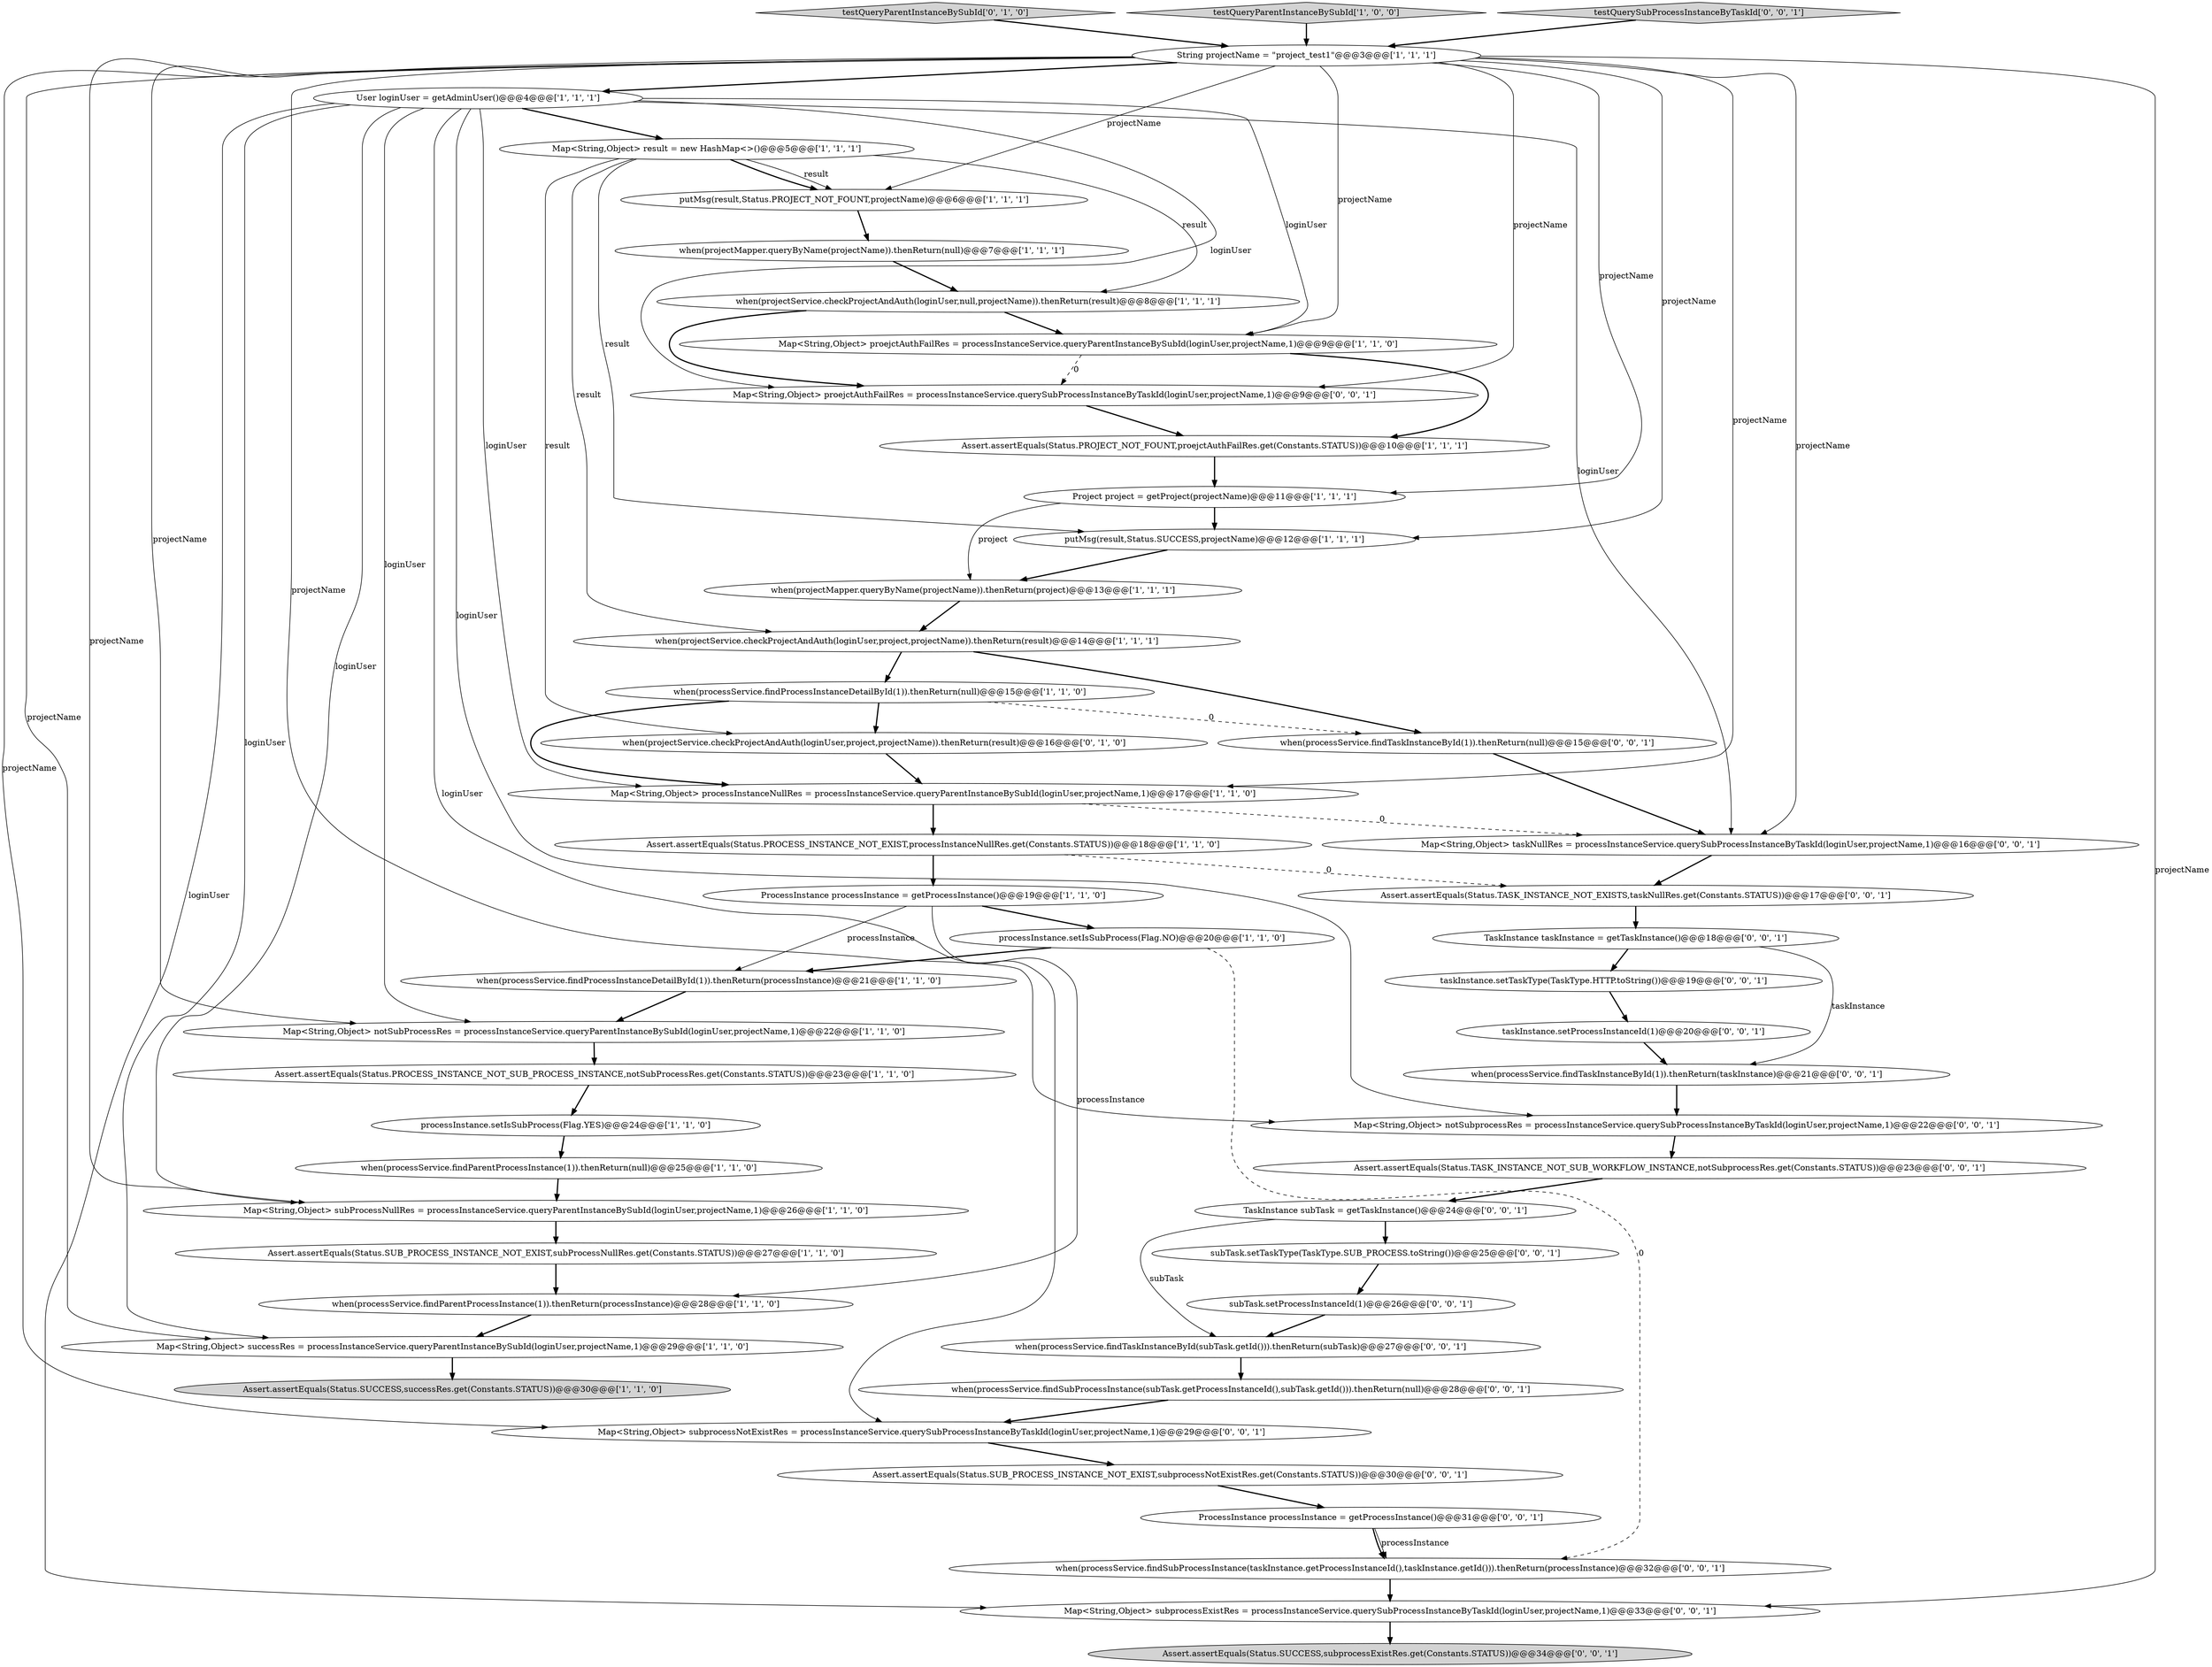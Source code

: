 digraph {
11 [style = filled, label = "when(projectMapper.queryByName(projectName)).thenReturn(null)@@@7@@@['1', '1', '1']", fillcolor = white, shape = ellipse image = "AAA0AAABBB1BBB"];
41 [style = filled, label = "Map<String,Object> notSubprocessRes = processInstanceService.querySubProcessInstanceByTaskId(loginUser,projectName,1)@@@22@@@['0', '0', '1']", fillcolor = white, shape = ellipse image = "AAA0AAABBB3BBB"];
28 [style = filled, label = "testQueryParentInstanceBySubId['0', '1', '0']", fillcolor = lightgray, shape = diamond image = "AAA0AAABBB2BBB"];
44 [style = filled, label = "when(processService.findTaskInstanceById(subTask.getId())).thenReturn(subTask)@@@27@@@['0', '0', '1']", fillcolor = white, shape = ellipse image = "AAA0AAABBB3BBB"];
8 [style = filled, label = "Assert.assertEquals(Status.SUCCESS,successRes.get(Constants.STATUS))@@@30@@@['1', '1', '0']", fillcolor = lightgray, shape = ellipse image = "AAA0AAABBB1BBB"];
34 [style = filled, label = "when(processService.findTaskInstanceById(1)).thenReturn(taskInstance)@@@21@@@['0', '0', '1']", fillcolor = white, shape = ellipse image = "AAA0AAABBB3BBB"];
47 [style = filled, label = "TaskInstance subTask = getTaskInstance()@@@24@@@['0', '0', '1']", fillcolor = white, shape = ellipse image = "AAA0AAABBB3BBB"];
22 [style = filled, label = "Map<String,Object> processInstanceNullRes = processInstanceService.queryParentInstanceBySubId(loginUser,projectName,1)@@@17@@@['1', '1', '0']", fillcolor = white, shape = ellipse image = "AAA0AAABBB1BBB"];
13 [style = filled, label = "when(projectMapper.queryByName(projectName)).thenReturn(project)@@@13@@@['1', '1', '1']", fillcolor = white, shape = ellipse image = "AAA0AAABBB1BBB"];
35 [style = filled, label = "Map<String,Object> proejctAuthFailRes = processInstanceService.querySubProcessInstanceByTaskId(loginUser,projectName,1)@@@9@@@['0', '0', '1']", fillcolor = white, shape = ellipse image = "AAA0AAABBB3BBB"];
9 [style = filled, label = "when(projectService.checkProjectAndAuth(loginUser,null,projectName)).thenReturn(result)@@@8@@@['1', '1', '1']", fillcolor = white, shape = ellipse image = "AAA0AAABBB1BBB"];
10 [style = filled, label = "testQueryParentInstanceBySubId['1', '0', '0']", fillcolor = lightgray, shape = diamond image = "AAA0AAABBB1BBB"];
20 [style = filled, label = "when(projectService.checkProjectAndAuth(loginUser,project,projectName)).thenReturn(result)@@@14@@@['1', '1', '1']", fillcolor = white, shape = ellipse image = "AAA0AAABBB1BBB"];
25 [style = filled, label = "when(processService.findProcessInstanceDetailById(1)).thenReturn(null)@@@15@@@['1', '1', '0']", fillcolor = white, shape = ellipse image = "AAA0AAABBB1BBB"];
32 [style = filled, label = "TaskInstance taskInstance = getTaskInstance()@@@18@@@['0', '0', '1']", fillcolor = white, shape = ellipse image = "AAA0AAABBB3BBB"];
36 [style = filled, label = "Map<String,Object> subprocessNotExistRes = processInstanceService.querySubProcessInstanceByTaskId(loginUser,projectName,1)@@@29@@@['0', '0', '1']", fillcolor = white, shape = ellipse image = "AAA0AAABBB3BBB"];
2 [style = filled, label = "Map<String,Object> subProcessNullRes = processInstanceService.queryParentInstanceBySubId(loginUser,projectName,1)@@@26@@@['1', '1', '0']", fillcolor = white, shape = ellipse image = "AAA0AAABBB1BBB"];
24 [style = filled, label = "Assert.assertEquals(Status.PROCESS_INSTANCE_NOT_SUB_PROCESS_INSTANCE,notSubProcessRes.get(Constants.STATUS))@@@23@@@['1', '1', '0']", fillcolor = white, shape = ellipse image = "AAA0AAABBB1BBB"];
33 [style = filled, label = "ProcessInstance processInstance = getProcessInstance()@@@31@@@['0', '0', '1']", fillcolor = white, shape = ellipse image = "AAA0AAABBB3BBB"];
45 [style = filled, label = "Assert.assertEquals(Status.TASK_INSTANCE_NOT_SUB_WORKFLOW_INSTANCE,notSubprocessRes.get(Constants.STATUS))@@@23@@@['0', '0', '1']", fillcolor = white, shape = ellipse image = "AAA0AAABBB3BBB"];
5 [style = filled, label = "putMsg(result,Status.SUCCESS,projectName)@@@12@@@['1', '1', '1']", fillcolor = white, shape = ellipse image = "AAA0AAABBB1BBB"];
0 [style = filled, label = "User loginUser = getAdminUser()@@@4@@@['1', '1', '1']", fillcolor = white, shape = ellipse image = "AAA0AAABBB1BBB"];
29 [style = filled, label = "when(projectService.checkProjectAndAuth(loginUser,project,projectName)).thenReturn(result)@@@16@@@['0', '1', '0']", fillcolor = white, shape = ellipse image = "AAA1AAABBB2BBB"];
3 [style = filled, label = "when(processService.findParentProcessInstance(1)).thenReturn(processInstance)@@@28@@@['1', '1', '0']", fillcolor = white, shape = ellipse image = "AAA0AAABBB1BBB"];
49 [style = filled, label = "subTask.setTaskType(TaskType.SUB_PROCESS.toString())@@@25@@@['0', '0', '1']", fillcolor = white, shape = ellipse image = "AAA0AAABBB3BBB"];
48 [style = filled, label = "Assert.assertEquals(Status.TASK_INSTANCE_NOT_EXISTS,taskNullRes.get(Constants.STATUS))@@@17@@@['0', '0', '1']", fillcolor = white, shape = ellipse image = "AAA0AAABBB3BBB"];
4 [style = filled, label = "Assert.assertEquals(Status.SUB_PROCESS_INSTANCE_NOT_EXIST,subProcessNullRes.get(Constants.STATUS))@@@27@@@['1', '1', '0']", fillcolor = white, shape = ellipse image = "AAA0AAABBB1BBB"];
18 [style = filled, label = "Map<String,Object> successRes = processInstanceService.queryParentInstanceBySubId(loginUser,projectName,1)@@@29@@@['1', '1', '0']", fillcolor = white, shape = ellipse image = "AAA0AAABBB1BBB"];
46 [style = filled, label = "taskInstance.setProcessInstanceId(1)@@@20@@@['0', '0', '1']", fillcolor = white, shape = ellipse image = "AAA0AAABBB3BBB"];
16 [style = filled, label = "String projectName = \"project_test1\"@@@3@@@['1', '1', '1']", fillcolor = white, shape = ellipse image = "AAA0AAABBB1BBB"];
38 [style = filled, label = "subTask.setProcessInstanceId(1)@@@26@@@['0', '0', '1']", fillcolor = white, shape = ellipse image = "AAA0AAABBB3BBB"];
42 [style = filled, label = "when(processService.findTaskInstanceById(1)).thenReturn(null)@@@15@@@['0', '0', '1']", fillcolor = white, shape = ellipse image = "AAA0AAABBB3BBB"];
51 [style = filled, label = "testQuerySubProcessInstanceByTaskId['0', '0', '1']", fillcolor = lightgray, shape = diamond image = "AAA0AAABBB3BBB"];
1 [style = filled, label = "Map<String,Object> notSubProcessRes = processInstanceService.queryParentInstanceBySubId(loginUser,projectName,1)@@@22@@@['1', '1', '0']", fillcolor = white, shape = ellipse image = "AAA0AAABBB1BBB"];
19 [style = filled, label = "putMsg(result,Status.PROJECT_NOT_FOUNT,projectName)@@@6@@@['1', '1', '1']", fillcolor = white, shape = ellipse image = "AAA0AAABBB1BBB"];
14 [style = filled, label = "when(processService.findParentProcessInstance(1)).thenReturn(null)@@@25@@@['1', '1', '0']", fillcolor = white, shape = ellipse image = "AAA0AAABBB1BBB"];
26 [style = filled, label = "Map<String,Object> result = new HashMap<>()@@@5@@@['1', '1', '1']", fillcolor = white, shape = ellipse image = "AAA0AAABBB1BBB"];
30 [style = filled, label = "Assert.assertEquals(Status.SUB_PROCESS_INSTANCE_NOT_EXIST,subprocessNotExistRes.get(Constants.STATUS))@@@30@@@['0', '0', '1']", fillcolor = white, shape = ellipse image = "AAA0AAABBB3BBB"];
15 [style = filled, label = "when(processService.findProcessInstanceDetailById(1)).thenReturn(processInstance)@@@21@@@['1', '1', '0']", fillcolor = white, shape = ellipse image = "AAA0AAABBB1BBB"];
39 [style = filled, label = "when(processService.findSubProcessInstance(taskInstance.getProcessInstanceId(),taskInstance.getId())).thenReturn(processInstance)@@@32@@@['0', '0', '1']", fillcolor = white, shape = ellipse image = "AAA0AAABBB3BBB"];
50 [style = filled, label = "when(processService.findSubProcessInstance(subTask.getProcessInstanceId(),subTask.getId())).thenReturn(null)@@@28@@@['0', '0', '1']", fillcolor = white, shape = ellipse image = "AAA0AAABBB3BBB"];
43 [style = filled, label = "Map<String,Object> taskNullRes = processInstanceService.querySubProcessInstanceByTaskId(loginUser,projectName,1)@@@16@@@['0', '0', '1']", fillcolor = white, shape = ellipse image = "AAA0AAABBB3BBB"];
31 [style = filled, label = "Assert.assertEquals(Status.SUCCESS,subprocessExistRes.get(Constants.STATUS))@@@34@@@['0', '0', '1']", fillcolor = lightgray, shape = ellipse image = "AAA0AAABBB3BBB"];
23 [style = filled, label = "Map<String,Object> proejctAuthFailRes = processInstanceService.queryParentInstanceBySubId(loginUser,projectName,1)@@@9@@@['1', '1', '0']", fillcolor = white, shape = ellipse image = "AAA0AAABBB1BBB"];
17 [style = filled, label = "ProcessInstance processInstance = getProcessInstance()@@@19@@@['1', '1', '0']", fillcolor = white, shape = ellipse image = "AAA0AAABBB1BBB"];
6 [style = filled, label = "Assert.assertEquals(Status.PROCESS_INSTANCE_NOT_EXIST,processInstanceNullRes.get(Constants.STATUS))@@@18@@@['1', '1', '0']", fillcolor = white, shape = ellipse image = "AAA0AAABBB1BBB"];
37 [style = filled, label = "taskInstance.setTaskType(TaskType.HTTP.toString())@@@19@@@['0', '0', '1']", fillcolor = white, shape = ellipse image = "AAA0AAABBB3BBB"];
40 [style = filled, label = "Map<String,Object> subprocessExistRes = processInstanceService.querySubProcessInstanceByTaskId(loginUser,projectName,1)@@@33@@@['0', '0', '1']", fillcolor = white, shape = ellipse image = "AAA0AAABBB3BBB"];
27 [style = filled, label = "processInstance.setIsSubProcess(Flag.NO)@@@20@@@['1', '1', '0']", fillcolor = white, shape = ellipse image = "AAA0AAABBB1BBB"];
21 [style = filled, label = "processInstance.setIsSubProcess(Flag.YES)@@@24@@@['1', '1', '0']", fillcolor = white, shape = ellipse image = "AAA0AAABBB1BBB"];
7 [style = filled, label = "Assert.assertEquals(Status.PROJECT_NOT_FOUNT,proejctAuthFailRes.get(Constants.STATUS))@@@10@@@['1', '1', '1']", fillcolor = white, shape = ellipse image = "AAA0AAABBB1BBB"];
12 [style = filled, label = "Project project = getProject(projectName)@@@11@@@['1', '1', '1']", fillcolor = white, shape = ellipse image = "AAA0AAABBB1BBB"];
24->21 [style = bold, label=""];
28->16 [style = bold, label=""];
15->1 [style = bold, label=""];
2->4 [style = bold, label=""];
43->48 [style = bold, label=""];
26->19 [style = solid, label="result"];
36->30 [style = bold, label=""];
32->37 [style = bold, label=""];
16->0 [style = bold, label=""];
5->13 [style = bold, label=""];
0->18 [style = solid, label="loginUser"];
20->25 [style = bold, label=""];
22->43 [style = dashed, label="0"];
13->20 [style = bold, label=""];
4->3 [style = bold, label=""];
12->13 [style = solid, label="project"];
33->39 [style = solid, label="processInstance"];
0->22 [style = solid, label="loginUser"];
17->27 [style = bold, label=""];
41->45 [style = bold, label=""];
0->43 [style = solid, label="loginUser"];
17->15 [style = solid, label="processInstance"];
3->18 [style = bold, label=""];
25->42 [style = dashed, label="0"];
0->23 [style = solid, label="loginUser"];
26->19 [style = bold, label=""];
26->5 [style = solid, label="result"];
7->12 [style = bold, label=""];
20->42 [style = bold, label=""];
19->11 [style = bold, label=""];
26->9 [style = solid, label="result"];
44->50 [style = bold, label=""];
16->18 [style = solid, label="projectName"];
0->26 [style = bold, label=""];
26->29 [style = solid, label="result"];
51->16 [style = bold, label=""];
18->8 [style = bold, label=""];
48->32 [style = bold, label=""];
0->36 [style = solid, label="loginUser"];
10->16 [style = bold, label=""];
50->36 [style = bold, label=""];
21->14 [style = bold, label=""];
49->38 [style = bold, label=""];
47->49 [style = bold, label=""];
47->44 [style = solid, label="subTask"];
22->6 [style = bold, label=""];
46->34 [style = bold, label=""];
23->35 [style = dashed, label="0"];
9->35 [style = bold, label=""];
27->15 [style = bold, label=""];
40->31 [style = bold, label=""];
1->24 [style = bold, label=""];
35->7 [style = bold, label=""];
16->19 [style = solid, label="projectName"];
16->5 [style = solid, label="projectName"];
16->36 [style = solid, label="projectName"];
16->40 [style = solid, label="projectName"];
0->41 [style = solid, label="loginUser"];
30->33 [style = bold, label=""];
38->44 [style = bold, label=""];
34->41 [style = bold, label=""];
32->34 [style = solid, label="taskInstance"];
14->2 [style = bold, label=""];
16->35 [style = solid, label="projectName"];
37->46 [style = bold, label=""];
0->1 [style = solid, label="loginUser"];
16->12 [style = solid, label="projectName"];
25->29 [style = bold, label=""];
6->48 [style = dashed, label="0"];
0->2 [style = solid, label="loginUser"];
16->23 [style = solid, label="projectName"];
0->40 [style = solid, label="loginUser"];
16->22 [style = solid, label="projectName"];
42->43 [style = bold, label=""];
11->9 [style = bold, label=""];
6->17 [style = bold, label=""];
45->47 [style = bold, label=""];
16->43 [style = solid, label="projectName"];
26->20 [style = solid, label="result"];
0->35 [style = solid, label="loginUser"];
27->39 [style = dashed, label="0"];
12->5 [style = bold, label=""];
17->3 [style = solid, label="processInstance"];
33->39 [style = bold, label=""];
16->2 [style = solid, label="projectName"];
23->7 [style = bold, label=""];
29->22 [style = bold, label=""];
9->23 [style = bold, label=""];
39->40 [style = bold, label=""];
16->41 [style = solid, label="projectName"];
25->22 [style = bold, label=""];
16->1 [style = solid, label="projectName"];
}
